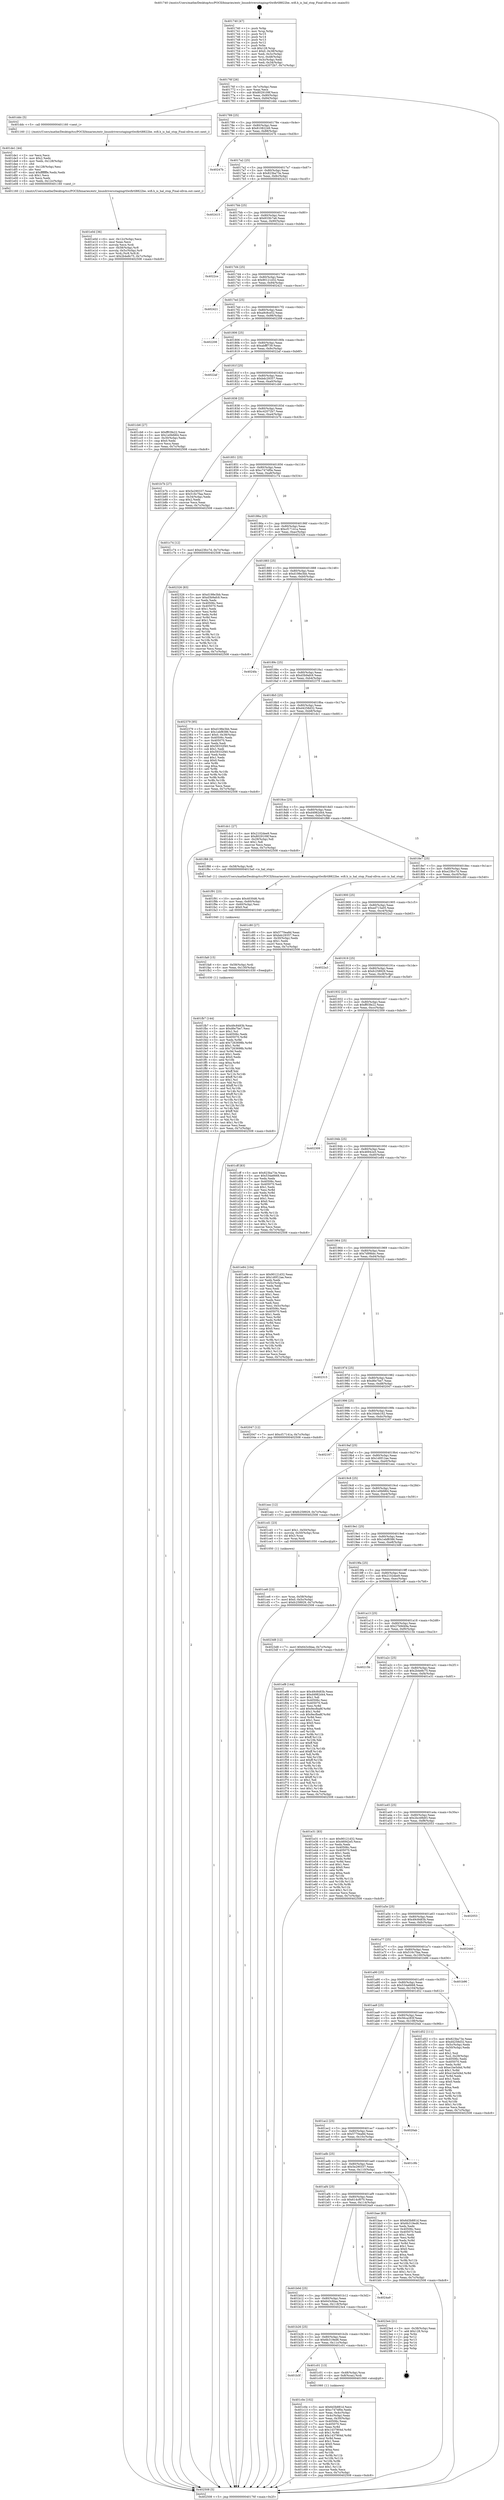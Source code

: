 digraph "0x401740" {
  label = "0x401740 (/mnt/c/Users/mathe/Desktop/tcc/POCII/binaries/extr_linuxdriversstagingrtlwifirtl8822be..wifi.h_is_hal_stop_Final-ollvm.out::main(0))"
  labelloc = "t"
  node[shape=record]

  Entry [label="",width=0.3,height=0.3,shape=circle,fillcolor=black,style=filled]
  "0x40176f" [label="{
     0x40176f [26]\l
     | [instrs]\l
     &nbsp;&nbsp;0x40176f \<+3\>: mov -0x7c(%rbp),%eax\l
     &nbsp;&nbsp;0x401772 \<+2\>: mov %eax,%ecx\l
     &nbsp;&nbsp;0x401774 \<+6\>: sub $0x8029109f,%ecx\l
     &nbsp;&nbsp;0x40177a \<+3\>: mov %eax,-0x80(%rbp)\l
     &nbsp;&nbsp;0x40177d \<+6\>: mov %ecx,-0x84(%rbp)\l
     &nbsp;&nbsp;0x401783 \<+6\>: je 0000000000401ddc \<main+0x69c\>\l
  }"]
  "0x401ddc" [label="{
     0x401ddc [5]\l
     | [instrs]\l
     &nbsp;&nbsp;0x401ddc \<+5\>: call 0000000000401160 \<next_i\>\l
     | [calls]\l
     &nbsp;&nbsp;0x401160 \{1\} (/mnt/c/Users/mathe/Desktop/tcc/POCII/binaries/extr_linuxdriversstagingrtlwifirtl8822be..wifi.h_is_hal_stop_Final-ollvm.out::next_i)\l
  }"]
  "0x401789" [label="{
     0x401789 [25]\l
     | [instrs]\l
     &nbsp;&nbsp;0x401789 \<+5\>: jmp 000000000040178e \<main+0x4e\>\l
     &nbsp;&nbsp;0x40178e \<+3\>: mov -0x80(%rbp),%eax\l
     &nbsp;&nbsp;0x401791 \<+5\>: sub $0x81082249,%eax\l
     &nbsp;&nbsp;0x401796 \<+6\>: mov %eax,-0x88(%rbp)\l
     &nbsp;&nbsp;0x40179c \<+6\>: je 000000000040247b \<main+0xd3b\>\l
  }"]
  Exit [label="",width=0.3,height=0.3,shape=circle,fillcolor=black,style=filled,peripheries=2]
  "0x40247b" [label="{
     0x40247b\l
  }", style=dashed]
  "0x4017a2" [label="{
     0x4017a2 [25]\l
     | [instrs]\l
     &nbsp;&nbsp;0x4017a2 \<+5\>: jmp 00000000004017a7 \<main+0x67\>\l
     &nbsp;&nbsp;0x4017a7 \<+3\>: mov -0x80(%rbp),%eax\l
     &nbsp;&nbsp;0x4017aa \<+5\>: sub $0x823ba73e,%eax\l
     &nbsp;&nbsp;0x4017af \<+6\>: mov %eax,-0x8c(%rbp)\l
     &nbsp;&nbsp;0x4017b5 \<+6\>: je 0000000000402415 \<main+0xcd5\>\l
  }"]
  "0x401fb7" [label="{
     0x401fb7 [144]\l
     | [instrs]\l
     &nbsp;&nbsp;0x401fb7 \<+5\>: mov $0x49c8483b,%eax\l
     &nbsp;&nbsp;0x401fbc \<+5\>: mov $0xd6e7be7,%esi\l
     &nbsp;&nbsp;0x401fc1 \<+2\>: mov $0x1,%cl\l
     &nbsp;&nbsp;0x401fc3 \<+7\>: mov 0x40506c,%edx\l
     &nbsp;&nbsp;0x401fca \<+8\>: mov 0x405070,%r8d\l
     &nbsp;&nbsp;0x401fd2 \<+3\>: mov %edx,%r9d\l
     &nbsp;&nbsp;0x401fd5 \<+7\>: add $0x7263698b,%r9d\l
     &nbsp;&nbsp;0x401fdc \<+4\>: sub $0x1,%r9d\l
     &nbsp;&nbsp;0x401fe0 \<+7\>: sub $0x7263698b,%r9d\l
     &nbsp;&nbsp;0x401fe7 \<+4\>: imul %r9d,%edx\l
     &nbsp;&nbsp;0x401feb \<+3\>: and $0x1,%edx\l
     &nbsp;&nbsp;0x401fee \<+3\>: cmp $0x0,%edx\l
     &nbsp;&nbsp;0x401ff1 \<+4\>: sete %r10b\l
     &nbsp;&nbsp;0x401ff5 \<+4\>: cmp $0xa,%r8d\l
     &nbsp;&nbsp;0x401ff9 \<+4\>: setl %r11b\l
     &nbsp;&nbsp;0x401ffd \<+3\>: mov %r10b,%bl\l
     &nbsp;&nbsp;0x402000 \<+3\>: xor $0xff,%bl\l
     &nbsp;&nbsp;0x402003 \<+3\>: mov %r11b,%r14b\l
     &nbsp;&nbsp;0x402006 \<+4\>: xor $0xff,%r14b\l
     &nbsp;&nbsp;0x40200a \<+3\>: xor $0x1,%cl\l
     &nbsp;&nbsp;0x40200d \<+3\>: mov %bl,%r15b\l
     &nbsp;&nbsp;0x402010 \<+4\>: and $0xff,%r15b\l
     &nbsp;&nbsp;0x402014 \<+3\>: and %cl,%r10b\l
     &nbsp;&nbsp;0x402017 \<+3\>: mov %r14b,%r12b\l
     &nbsp;&nbsp;0x40201a \<+4\>: and $0xff,%r12b\l
     &nbsp;&nbsp;0x40201e \<+3\>: and %cl,%r11b\l
     &nbsp;&nbsp;0x402021 \<+3\>: or %r10b,%r15b\l
     &nbsp;&nbsp;0x402024 \<+3\>: or %r11b,%r12b\l
     &nbsp;&nbsp;0x402027 \<+3\>: xor %r12b,%r15b\l
     &nbsp;&nbsp;0x40202a \<+3\>: or %r14b,%bl\l
     &nbsp;&nbsp;0x40202d \<+3\>: xor $0xff,%bl\l
     &nbsp;&nbsp;0x402030 \<+3\>: or $0x1,%cl\l
     &nbsp;&nbsp;0x402033 \<+2\>: and %cl,%bl\l
     &nbsp;&nbsp;0x402035 \<+3\>: or %bl,%r15b\l
     &nbsp;&nbsp;0x402038 \<+4\>: test $0x1,%r15b\l
     &nbsp;&nbsp;0x40203c \<+3\>: cmovne %esi,%eax\l
     &nbsp;&nbsp;0x40203f \<+3\>: mov %eax,-0x7c(%rbp)\l
     &nbsp;&nbsp;0x402042 \<+5\>: jmp 0000000000402508 \<main+0xdc8\>\l
  }"]
  "0x402415" [label="{
     0x402415\l
  }", style=dashed]
  "0x4017bb" [label="{
     0x4017bb [25]\l
     | [instrs]\l
     &nbsp;&nbsp;0x4017bb \<+5\>: jmp 00000000004017c0 \<main+0x80\>\l
     &nbsp;&nbsp;0x4017c0 \<+3\>: mov -0x80(%rbp),%eax\l
     &nbsp;&nbsp;0x4017c3 \<+5\>: sub $0x833fc7a6,%eax\l
     &nbsp;&nbsp;0x4017c8 \<+6\>: mov %eax,-0x90(%rbp)\l
     &nbsp;&nbsp;0x4017ce \<+6\>: je 00000000004022ce \<main+0xb8e\>\l
  }"]
  "0x401fa8" [label="{
     0x401fa8 [15]\l
     | [instrs]\l
     &nbsp;&nbsp;0x401fa8 \<+4\>: mov -0x58(%rbp),%rdi\l
     &nbsp;&nbsp;0x401fac \<+6\>: mov %eax,-0x130(%rbp)\l
     &nbsp;&nbsp;0x401fb2 \<+5\>: call 0000000000401030 \<free@plt\>\l
     | [calls]\l
     &nbsp;&nbsp;0x401030 \{1\} (unknown)\l
  }"]
  "0x4022ce" [label="{
     0x4022ce\l
  }", style=dashed]
  "0x4017d4" [label="{
     0x4017d4 [25]\l
     | [instrs]\l
     &nbsp;&nbsp;0x4017d4 \<+5\>: jmp 00000000004017d9 \<main+0x99\>\l
     &nbsp;&nbsp;0x4017d9 \<+3\>: mov -0x80(%rbp),%eax\l
     &nbsp;&nbsp;0x4017dc \<+5\>: sub $0x90121d32,%eax\l
     &nbsp;&nbsp;0x4017e1 \<+6\>: mov %eax,-0x94(%rbp)\l
     &nbsp;&nbsp;0x4017e7 \<+6\>: je 0000000000402421 \<main+0xce1\>\l
  }"]
  "0x401f91" [label="{
     0x401f91 [23]\l
     | [instrs]\l
     &nbsp;&nbsp;0x401f91 \<+10\>: movabs $0x4030d6,%rdi\l
     &nbsp;&nbsp;0x401f9b \<+3\>: mov %eax,-0x60(%rbp)\l
     &nbsp;&nbsp;0x401f9e \<+3\>: mov -0x60(%rbp),%esi\l
     &nbsp;&nbsp;0x401fa1 \<+2\>: mov $0x0,%al\l
     &nbsp;&nbsp;0x401fa3 \<+5\>: call 0000000000401040 \<printf@plt\>\l
     | [calls]\l
     &nbsp;&nbsp;0x401040 \{1\} (unknown)\l
  }"]
  "0x402421" [label="{
     0x402421\l
  }", style=dashed]
  "0x4017ed" [label="{
     0x4017ed [25]\l
     | [instrs]\l
     &nbsp;&nbsp;0x4017ed \<+5\>: jmp 00000000004017f2 \<main+0xb2\>\l
     &nbsp;&nbsp;0x4017f2 \<+3\>: mov -0x80(%rbp),%eax\l
     &nbsp;&nbsp;0x4017f5 \<+5\>: sub $0xa9c8ce52,%eax\l
     &nbsp;&nbsp;0x4017fa \<+6\>: mov %eax,-0x98(%rbp)\l
     &nbsp;&nbsp;0x401800 \<+6\>: je 0000000000402208 \<main+0xac8\>\l
  }"]
  "0x401e0d" [label="{
     0x401e0d [36]\l
     | [instrs]\l
     &nbsp;&nbsp;0x401e0d \<+6\>: mov -0x12c(%rbp),%ecx\l
     &nbsp;&nbsp;0x401e13 \<+3\>: imul %eax,%ecx\l
     &nbsp;&nbsp;0x401e16 \<+3\>: movslq %ecx,%rdi\l
     &nbsp;&nbsp;0x401e19 \<+4\>: mov -0x58(%rbp),%r8\l
     &nbsp;&nbsp;0x401e1d \<+4\>: movslq -0x5c(%rbp),%r9\l
     &nbsp;&nbsp;0x401e21 \<+4\>: mov %rdi,(%r8,%r9,8)\l
     &nbsp;&nbsp;0x401e25 \<+7\>: movl $0x2b4e8c75,-0x7c(%rbp)\l
     &nbsp;&nbsp;0x401e2c \<+5\>: jmp 0000000000402508 \<main+0xdc8\>\l
  }"]
  "0x402208" [label="{
     0x402208\l
  }", style=dashed]
  "0x401806" [label="{
     0x401806 [25]\l
     | [instrs]\l
     &nbsp;&nbsp;0x401806 \<+5\>: jmp 000000000040180b \<main+0xcb\>\l
     &nbsp;&nbsp;0x40180b \<+3\>: mov -0x80(%rbp),%eax\l
     &nbsp;&nbsp;0x40180e \<+5\>: sub $0xabfff739,%eax\l
     &nbsp;&nbsp;0x401813 \<+6\>: mov %eax,-0x9c(%rbp)\l
     &nbsp;&nbsp;0x401819 \<+6\>: je 00000000004022af \<main+0xb6f\>\l
  }"]
  "0x401de1" [label="{
     0x401de1 [44]\l
     | [instrs]\l
     &nbsp;&nbsp;0x401de1 \<+2\>: xor %ecx,%ecx\l
     &nbsp;&nbsp;0x401de3 \<+5\>: mov $0x2,%edx\l
     &nbsp;&nbsp;0x401de8 \<+6\>: mov %edx,-0x128(%rbp)\l
     &nbsp;&nbsp;0x401dee \<+1\>: cltd\l
     &nbsp;&nbsp;0x401def \<+6\>: mov -0x128(%rbp),%esi\l
     &nbsp;&nbsp;0x401df5 \<+2\>: idiv %esi\l
     &nbsp;&nbsp;0x401df7 \<+6\>: imul $0xfffffffe,%edx,%edx\l
     &nbsp;&nbsp;0x401dfd \<+3\>: sub $0x1,%ecx\l
     &nbsp;&nbsp;0x401e00 \<+2\>: sub %ecx,%edx\l
     &nbsp;&nbsp;0x401e02 \<+6\>: mov %edx,-0x12c(%rbp)\l
     &nbsp;&nbsp;0x401e08 \<+5\>: call 0000000000401160 \<next_i\>\l
     | [calls]\l
     &nbsp;&nbsp;0x401160 \{1\} (/mnt/c/Users/mathe/Desktop/tcc/POCII/binaries/extr_linuxdriversstagingrtlwifirtl8822be..wifi.h_is_hal_stop_Final-ollvm.out::next_i)\l
  }"]
  "0x4022af" [label="{
     0x4022af\l
  }", style=dashed]
  "0x40181f" [label="{
     0x40181f [25]\l
     | [instrs]\l
     &nbsp;&nbsp;0x40181f \<+5\>: jmp 0000000000401824 \<main+0xe4\>\l
     &nbsp;&nbsp;0x401824 \<+3\>: mov -0x80(%rbp),%eax\l
     &nbsp;&nbsp;0x401827 \<+5\>: sub $0xbdc29357,%eax\l
     &nbsp;&nbsp;0x40182c \<+6\>: mov %eax,-0xa0(%rbp)\l
     &nbsp;&nbsp;0x401832 \<+6\>: je 0000000000401cb6 \<main+0x576\>\l
  }"]
  "0x401ce8" [label="{
     0x401ce8 [23]\l
     | [instrs]\l
     &nbsp;&nbsp;0x401ce8 \<+4\>: mov %rax,-0x58(%rbp)\l
     &nbsp;&nbsp;0x401cec \<+7\>: movl $0x0,-0x5c(%rbp)\l
     &nbsp;&nbsp;0x401cf3 \<+7\>: movl $0xfc258929,-0x7c(%rbp)\l
     &nbsp;&nbsp;0x401cfa \<+5\>: jmp 0000000000402508 \<main+0xdc8\>\l
  }"]
  "0x401cb6" [label="{
     0x401cb6 [27]\l
     | [instrs]\l
     &nbsp;&nbsp;0x401cb6 \<+5\>: mov $0xff03fe22,%eax\l
     &nbsp;&nbsp;0x401cbb \<+5\>: mov $0x1e0bfd64,%ecx\l
     &nbsp;&nbsp;0x401cc0 \<+3\>: mov -0x30(%rbp),%edx\l
     &nbsp;&nbsp;0x401cc3 \<+3\>: cmp $0x0,%edx\l
     &nbsp;&nbsp;0x401cc6 \<+3\>: cmove %ecx,%eax\l
     &nbsp;&nbsp;0x401cc9 \<+3\>: mov %eax,-0x7c(%rbp)\l
     &nbsp;&nbsp;0x401ccc \<+5\>: jmp 0000000000402508 \<main+0xdc8\>\l
  }"]
  "0x401838" [label="{
     0x401838 [25]\l
     | [instrs]\l
     &nbsp;&nbsp;0x401838 \<+5\>: jmp 000000000040183d \<main+0xfd\>\l
     &nbsp;&nbsp;0x40183d \<+3\>: mov -0x80(%rbp),%eax\l
     &nbsp;&nbsp;0x401840 \<+5\>: sub $0xc42072b7,%eax\l
     &nbsp;&nbsp;0x401845 \<+6\>: mov %eax,-0xa4(%rbp)\l
     &nbsp;&nbsp;0x40184b \<+6\>: je 0000000000401b7b \<main+0x43b\>\l
  }"]
  "0x401c0e" [label="{
     0x401c0e [102]\l
     | [instrs]\l
     &nbsp;&nbsp;0x401c0e \<+5\>: mov $0x6d3b881d,%ecx\l
     &nbsp;&nbsp;0x401c13 \<+5\>: mov $0xc7474f0e,%edx\l
     &nbsp;&nbsp;0x401c18 \<+3\>: mov %eax,-0x4c(%rbp)\l
     &nbsp;&nbsp;0x401c1b \<+3\>: mov -0x4c(%rbp),%eax\l
     &nbsp;&nbsp;0x401c1e \<+3\>: mov %eax,-0x30(%rbp)\l
     &nbsp;&nbsp;0x401c21 \<+7\>: mov 0x40506c,%eax\l
     &nbsp;&nbsp;0x401c28 \<+7\>: mov 0x405070,%esi\l
     &nbsp;&nbsp;0x401c2f \<+3\>: mov %eax,%r8d\l
     &nbsp;&nbsp;0x401c32 \<+7\>: sub $0x1437904d,%r8d\l
     &nbsp;&nbsp;0x401c39 \<+4\>: sub $0x1,%r8d\l
     &nbsp;&nbsp;0x401c3d \<+7\>: add $0x1437904d,%r8d\l
     &nbsp;&nbsp;0x401c44 \<+4\>: imul %r8d,%eax\l
     &nbsp;&nbsp;0x401c48 \<+3\>: and $0x1,%eax\l
     &nbsp;&nbsp;0x401c4b \<+3\>: cmp $0x0,%eax\l
     &nbsp;&nbsp;0x401c4e \<+4\>: sete %r9b\l
     &nbsp;&nbsp;0x401c52 \<+3\>: cmp $0xa,%esi\l
     &nbsp;&nbsp;0x401c55 \<+4\>: setl %r10b\l
     &nbsp;&nbsp;0x401c59 \<+3\>: mov %r9b,%r11b\l
     &nbsp;&nbsp;0x401c5c \<+3\>: and %r10b,%r11b\l
     &nbsp;&nbsp;0x401c5f \<+3\>: xor %r10b,%r9b\l
     &nbsp;&nbsp;0x401c62 \<+3\>: or %r9b,%r11b\l
     &nbsp;&nbsp;0x401c65 \<+4\>: test $0x1,%r11b\l
     &nbsp;&nbsp;0x401c69 \<+3\>: cmovne %edx,%ecx\l
     &nbsp;&nbsp;0x401c6c \<+3\>: mov %ecx,-0x7c(%rbp)\l
     &nbsp;&nbsp;0x401c6f \<+5\>: jmp 0000000000402508 \<main+0xdc8\>\l
  }"]
  "0x401b7b" [label="{
     0x401b7b [27]\l
     | [instrs]\l
     &nbsp;&nbsp;0x401b7b \<+5\>: mov $0x5e290337,%eax\l
     &nbsp;&nbsp;0x401b80 \<+5\>: mov $0x516c7faa,%ecx\l
     &nbsp;&nbsp;0x401b85 \<+3\>: mov -0x34(%rbp),%edx\l
     &nbsp;&nbsp;0x401b88 \<+3\>: cmp $0x2,%edx\l
     &nbsp;&nbsp;0x401b8b \<+3\>: cmovne %ecx,%eax\l
     &nbsp;&nbsp;0x401b8e \<+3\>: mov %eax,-0x7c(%rbp)\l
     &nbsp;&nbsp;0x401b91 \<+5\>: jmp 0000000000402508 \<main+0xdc8\>\l
  }"]
  "0x401851" [label="{
     0x401851 [25]\l
     | [instrs]\l
     &nbsp;&nbsp;0x401851 \<+5\>: jmp 0000000000401856 \<main+0x116\>\l
     &nbsp;&nbsp;0x401856 \<+3\>: mov -0x80(%rbp),%eax\l
     &nbsp;&nbsp;0x401859 \<+5\>: sub $0xc7474f0e,%eax\l
     &nbsp;&nbsp;0x40185e \<+6\>: mov %eax,-0xa8(%rbp)\l
     &nbsp;&nbsp;0x401864 \<+6\>: je 0000000000401c74 \<main+0x534\>\l
  }"]
  "0x402508" [label="{
     0x402508 [5]\l
     | [instrs]\l
     &nbsp;&nbsp;0x402508 \<+5\>: jmp 000000000040176f \<main+0x2f\>\l
  }"]
  "0x401740" [label="{
     0x401740 [47]\l
     | [instrs]\l
     &nbsp;&nbsp;0x401740 \<+1\>: push %rbp\l
     &nbsp;&nbsp;0x401741 \<+3\>: mov %rsp,%rbp\l
     &nbsp;&nbsp;0x401744 \<+2\>: push %r15\l
     &nbsp;&nbsp;0x401746 \<+2\>: push %r14\l
     &nbsp;&nbsp;0x401748 \<+2\>: push %r13\l
     &nbsp;&nbsp;0x40174a \<+2\>: push %r12\l
     &nbsp;&nbsp;0x40174c \<+1\>: push %rbx\l
     &nbsp;&nbsp;0x40174d \<+7\>: sub $0x128,%rsp\l
     &nbsp;&nbsp;0x401754 \<+7\>: movl $0x0,-0x38(%rbp)\l
     &nbsp;&nbsp;0x40175b \<+3\>: mov %edi,-0x3c(%rbp)\l
     &nbsp;&nbsp;0x40175e \<+4\>: mov %rsi,-0x48(%rbp)\l
     &nbsp;&nbsp;0x401762 \<+3\>: mov -0x3c(%rbp),%edi\l
     &nbsp;&nbsp;0x401765 \<+3\>: mov %edi,-0x34(%rbp)\l
     &nbsp;&nbsp;0x401768 \<+7\>: movl $0xc42072b7,-0x7c(%rbp)\l
  }"]
  "0x401b3f" [label="{
     0x401b3f\l
  }", style=dashed]
  "0x401c74" [label="{
     0x401c74 [12]\l
     | [instrs]\l
     &nbsp;&nbsp;0x401c74 \<+7\>: movl $0xe23fcc7d,-0x7c(%rbp)\l
     &nbsp;&nbsp;0x401c7b \<+5\>: jmp 0000000000402508 \<main+0xdc8\>\l
  }"]
  "0x40186a" [label="{
     0x40186a [25]\l
     | [instrs]\l
     &nbsp;&nbsp;0x40186a \<+5\>: jmp 000000000040186f \<main+0x12f\>\l
     &nbsp;&nbsp;0x40186f \<+3\>: mov -0x80(%rbp),%eax\l
     &nbsp;&nbsp;0x401872 \<+5\>: sub $0xcf17141a,%eax\l
     &nbsp;&nbsp;0x401877 \<+6\>: mov %eax,-0xac(%rbp)\l
     &nbsp;&nbsp;0x40187d \<+6\>: je 0000000000402326 \<main+0xbe6\>\l
  }"]
  "0x401c01" [label="{
     0x401c01 [13]\l
     | [instrs]\l
     &nbsp;&nbsp;0x401c01 \<+4\>: mov -0x48(%rbp),%rax\l
     &nbsp;&nbsp;0x401c05 \<+4\>: mov 0x8(%rax),%rdi\l
     &nbsp;&nbsp;0x401c09 \<+5\>: call 0000000000401060 \<atoi@plt\>\l
     | [calls]\l
     &nbsp;&nbsp;0x401060 \{1\} (unknown)\l
  }"]
  "0x402326" [label="{
     0x402326 [83]\l
     | [instrs]\l
     &nbsp;&nbsp;0x402326 \<+5\>: mov $0xd198e3bb,%eax\l
     &nbsp;&nbsp;0x40232b \<+5\>: mov $0xd3b9afc9,%ecx\l
     &nbsp;&nbsp;0x402330 \<+2\>: xor %edx,%edx\l
     &nbsp;&nbsp;0x402332 \<+7\>: mov 0x40506c,%esi\l
     &nbsp;&nbsp;0x402339 \<+7\>: mov 0x405070,%edi\l
     &nbsp;&nbsp;0x402340 \<+3\>: sub $0x1,%edx\l
     &nbsp;&nbsp;0x402343 \<+3\>: mov %esi,%r8d\l
     &nbsp;&nbsp;0x402346 \<+3\>: add %edx,%r8d\l
     &nbsp;&nbsp;0x402349 \<+4\>: imul %r8d,%esi\l
     &nbsp;&nbsp;0x40234d \<+3\>: and $0x1,%esi\l
     &nbsp;&nbsp;0x402350 \<+3\>: cmp $0x0,%esi\l
     &nbsp;&nbsp;0x402353 \<+4\>: sete %r9b\l
     &nbsp;&nbsp;0x402357 \<+3\>: cmp $0xa,%edi\l
     &nbsp;&nbsp;0x40235a \<+4\>: setl %r10b\l
     &nbsp;&nbsp;0x40235e \<+3\>: mov %r9b,%r11b\l
     &nbsp;&nbsp;0x402361 \<+3\>: and %r10b,%r11b\l
     &nbsp;&nbsp;0x402364 \<+3\>: xor %r10b,%r9b\l
     &nbsp;&nbsp;0x402367 \<+3\>: or %r9b,%r11b\l
     &nbsp;&nbsp;0x40236a \<+4\>: test $0x1,%r11b\l
     &nbsp;&nbsp;0x40236e \<+3\>: cmovne %ecx,%eax\l
     &nbsp;&nbsp;0x402371 \<+3\>: mov %eax,-0x7c(%rbp)\l
     &nbsp;&nbsp;0x402374 \<+5\>: jmp 0000000000402508 \<main+0xdc8\>\l
  }"]
  "0x401883" [label="{
     0x401883 [25]\l
     | [instrs]\l
     &nbsp;&nbsp;0x401883 \<+5\>: jmp 0000000000401888 \<main+0x148\>\l
     &nbsp;&nbsp;0x401888 \<+3\>: mov -0x80(%rbp),%eax\l
     &nbsp;&nbsp;0x40188b \<+5\>: sub $0xd198e3bb,%eax\l
     &nbsp;&nbsp;0x401890 \<+6\>: mov %eax,-0xb0(%rbp)\l
     &nbsp;&nbsp;0x401896 \<+6\>: je 00000000004024fa \<main+0xdba\>\l
  }"]
  "0x401b26" [label="{
     0x401b26 [25]\l
     | [instrs]\l
     &nbsp;&nbsp;0x401b26 \<+5\>: jmp 0000000000401b2b \<main+0x3eb\>\l
     &nbsp;&nbsp;0x401b2b \<+3\>: mov -0x80(%rbp),%eax\l
     &nbsp;&nbsp;0x401b2e \<+5\>: sub $0x6b319ed6,%eax\l
     &nbsp;&nbsp;0x401b33 \<+6\>: mov %eax,-0x11c(%rbp)\l
     &nbsp;&nbsp;0x401b39 \<+6\>: je 0000000000401c01 \<main+0x4c1\>\l
  }"]
  "0x4024fa" [label="{
     0x4024fa\l
  }", style=dashed]
  "0x40189c" [label="{
     0x40189c [25]\l
     | [instrs]\l
     &nbsp;&nbsp;0x40189c \<+5\>: jmp 00000000004018a1 \<main+0x161\>\l
     &nbsp;&nbsp;0x4018a1 \<+3\>: mov -0x80(%rbp),%eax\l
     &nbsp;&nbsp;0x4018a4 \<+5\>: sub $0xd3b9afc9,%eax\l
     &nbsp;&nbsp;0x4018a9 \<+6\>: mov %eax,-0xb4(%rbp)\l
     &nbsp;&nbsp;0x4018af \<+6\>: je 0000000000402379 \<main+0xc39\>\l
  }"]
  "0x4023e4" [label="{
     0x4023e4 [21]\l
     | [instrs]\l
     &nbsp;&nbsp;0x4023e4 \<+3\>: mov -0x38(%rbp),%eax\l
     &nbsp;&nbsp;0x4023e7 \<+7\>: add $0x128,%rsp\l
     &nbsp;&nbsp;0x4023ee \<+1\>: pop %rbx\l
     &nbsp;&nbsp;0x4023ef \<+2\>: pop %r12\l
     &nbsp;&nbsp;0x4023f1 \<+2\>: pop %r13\l
     &nbsp;&nbsp;0x4023f3 \<+2\>: pop %r14\l
     &nbsp;&nbsp;0x4023f5 \<+2\>: pop %r15\l
     &nbsp;&nbsp;0x4023f7 \<+1\>: pop %rbp\l
     &nbsp;&nbsp;0x4023f8 \<+1\>: ret\l
  }"]
  "0x402379" [label="{
     0x402379 [95]\l
     | [instrs]\l
     &nbsp;&nbsp;0x402379 \<+5\>: mov $0xd198e3bb,%eax\l
     &nbsp;&nbsp;0x40237e \<+5\>: mov $0x1ebf8386,%ecx\l
     &nbsp;&nbsp;0x402383 \<+7\>: movl $0x0,-0x38(%rbp)\l
     &nbsp;&nbsp;0x40238a \<+7\>: mov 0x40506c,%edx\l
     &nbsp;&nbsp;0x402391 \<+7\>: mov 0x405070,%esi\l
     &nbsp;&nbsp;0x402398 \<+2\>: mov %edx,%edi\l
     &nbsp;&nbsp;0x40239a \<+6\>: add $0x59332f40,%edi\l
     &nbsp;&nbsp;0x4023a0 \<+3\>: sub $0x1,%edi\l
     &nbsp;&nbsp;0x4023a3 \<+6\>: sub $0x59332f40,%edi\l
     &nbsp;&nbsp;0x4023a9 \<+3\>: imul %edi,%edx\l
     &nbsp;&nbsp;0x4023ac \<+3\>: and $0x1,%edx\l
     &nbsp;&nbsp;0x4023af \<+3\>: cmp $0x0,%edx\l
     &nbsp;&nbsp;0x4023b2 \<+4\>: sete %r8b\l
     &nbsp;&nbsp;0x4023b6 \<+3\>: cmp $0xa,%esi\l
     &nbsp;&nbsp;0x4023b9 \<+4\>: setl %r9b\l
     &nbsp;&nbsp;0x4023bd \<+3\>: mov %r8b,%r10b\l
     &nbsp;&nbsp;0x4023c0 \<+3\>: and %r9b,%r10b\l
     &nbsp;&nbsp;0x4023c3 \<+3\>: xor %r9b,%r8b\l
     &nbsp;&nbsp;0x4023c6 \<+3\>: or %r8b,%r10b\l
     &nbsp;&nbsp;0x4023c9 \<+4\>: test $0x1,%r10b\l
     &nbsp;&nbsp;0x4023cd \<+3\>: cmovne %ecx,%eax\l
     &nbsp;&nbsp;0x4023d0 \<+3\>: mov %eax,-0x7c(%rbp)\l
     &nbsp;&nbsp;0x4023d3 \<+5\>: jmp 0000000000402508 \<main+0xdc8\>\l
  }"]
  "0x4018b5" [label="{
     0x4018b5 [25]\l
     | [instrs]\l
     &nbsp;&nbsp;0x4018b5 \<+5\>: jmp 00000000004018ba \<main+0x17a\>\l
     &nbsp;&nbsp;0x4018ba \<+3\>: mov -0x80(%rbp),%eax\l
     &nbsp;&nbsp;0x4018bd \<+5\>: sub $0xd4258d32,%eax\l
     &nbsp;&nbsp;0x4018c2 \<+6\>: mov %eax,-0xb8(%rbp)\l
     &nbsp;&nbsp;0x4018c8 \<+6\>: je 0000000000401dc1 \<main+0x681\>\l
  }"]
  "0x401b0d" [label="{
     0x401b0d [25]\l
     | [instrs]\l
     &nbsp;&nbsp;0x401b0d \<+5\>: jmp 0000000000401b12 \<main+0x3d2\>\l
     &nbsp;&nbsp;0x401b12 \<+3\>: mov -0x80(%rbp),%eax\l
     &nbsp;&nbsp;0x401b15 \<+5\>: sub $0x643cfdaa,%eax\l
     &nbsp;&nbsp;0x401b1a \<+6\>: mov %eax,-0x118(%rbp)\l
     &nbsp;&nbsp;0x401b20 \<+6\>: je 00000000004023e4 \<main+0xca4\>\l
  }"]
  "0x401dc1" [label="{
     0x401dc1 [27]\l
     | [instrs]\l
     &nbsp;&nbsp;0x401dc1 \<+5\>: mov $0x2102dee9,%eax\l
     &nbsp;&nbsp;0x401dc6 \<+5\>: mov $0x8029109f,%ecx\l
     &nbsp;&nbsp;0x401dcb \<+3\>: mov -0x29(%rbp),%dl\l
     &nbsp;&nbsp;0x401dce \<+3\>: test $0x1,%dl\l
     &nbsp;&nbsp;0x401dd1 \<+3\>: cmovne %ecx,%eax\l
     &nbsp;&nbsp;0x401dd4 \<+3\>: mov %eax,-0x7c(%rbp)\l
     &nbsp;&nbsp;0x401dd7 \<+5\>: jmp 0000000000402508 \<main+0xdc8\>\l
  }"]
  "0x4018ce" [label="{
     0x4018ce [25]\l
     | [instrs]\l
     &nbsp;&nbsp;0x4018ce \<+5\>: jmp 00000000004018d3 \<main+0x193\>\l
     &nbsp;&nbsp;0x4018d3 \<+3\>: mov -0x80(%rbp),%eax\l
     &nbsp;&nbsp;0x4018d6 \<+5\>: sub $0xd4982d44,%eax\l
     &nbsp;&nbsp;0x4018db \<+6\>: mov %eax,-0xbc(%rbp)\l
     &nbsp;&nbsp;0x4018e1 \<+6\>: je 0000000000401f88 \<main+0x848\>\l
  }"]
  "0x4024a9" [label="{
     0x4024a9\l
  }", style=dashed]
  "0x401f88" [label="{
     0x401f88 [9]\l
     | [instrs]\l
     &nbsp;&nbsp;0x401f88 \<+4\>: mov -0x58(%rbp),%rdi\l
     &nbsp;&nbsp;0x401f8c \<+5\>: call 00000000004015a0 \<is_hal_stop\>\l
     | [calls]\l
     &nbsp;&nbsp;0x4015a0 \{1\} (/mnt/c/Users/mathe/Desktop/tcc/POCII/binaries/extr_linuxdriversstagingrtlwifirtl8822be..wifi.h_is_hal_stop_Final-ollvm.out::is_hal_stop)\l
  }"]
  "0x4018e7" [label="{
     0x4018e7 [25]\l
     | [instrs]\l
     &nbsp;&nbsp;0x4018e7 \<+5\>: jmp 00000000004018ec \<main+0x1ac\>\l
     &nbsp;&nbsp;0x4018ec \<+3\>: mov -0x80(%rbp),%eax\l
     &nbsp;&nbsp;0x4018ef \<+5\>: sub $0xe23fcc7d,%eax\l
     &nbsp;&nbsp;0x4018f4 \<+6\>: mov %eax,-0xc0(%rbp)\l
     &nbsp;&nbsp;0x4018fa \<+6\>: je 0000000000401c80 \<main+0x540\>\l
  }"]
  "0x401af4" [label="{
     0x401af4 [25]\l
     | [instrs]\l
     &nbsp;&nbsp;0x401af4 \<+5\>: jmp 0000000000401af9 \<main+0x3b9\>\l
     &nbsp;&nbsp;0x401af9 \<+3\>: mov -0x80(%rbp),%eax\l
     &nbsp;&nbsp;0x401afc \<+5\>: sub $0x614cf070,%eax\l
     &nbsp;&nbsp;0x401b01 \<+6\>: mov %eax,-0x114(%rbp)\l
     &nbsp;&nbsp;0x401b07 \<+6\>: je 00000000004024a9 \<main+0xd69\>\l
  }"]
  "0x401c80" [label="{
     0x401c80 [27]\l
     | [instrs]\l
     &nbsp;&nbsp;0x401c80 \<+5\>: mov $0x5770ea8d,%eax\l
     &nbsp;&nbsp;0x401c85 \<+5\>: mov $0xbdc29357,%ecx\l
     &nbsp;&nbsp;0x401c8a \<+3\>: mov -0x30(%rbp),%edx\l
     &nbsp;&nbsp;0x401c8d \<+3\>: cmp $0x1,%edx\l
     &nbsp;&nbsp;0x401c90 \<+3\>: cmovl %ecx,%eax\l
     &nbsp;&nbsp;0x401c93 \<+3\>: mov %eax,-0x7c(%rbp)\l
     &nbsp;&nbsp;0x401c96 \<+5\>: jmp 0000000000402508 \<main+0xdc8\>\l
  }"]
  "0x401900" [label="{
     0x401900 [25]\l
     | [instrs]\l
     &nbsp;&nbsp;0x401900 \<+5\>: jmp 0000000000401905 \<main+0x1c5\>\l
     &nbsp;&nbsp;0x401905 \<+3\>: mov -0x80(%rbp),%eax\l
     &nbsp;&nbsp;0x401908 \<+5\>: sub $0xed715a05,%eax\l
     &nbsp;&nbsp;0x40190d \<+6\>: mov %eax,-0xc4(%rbp)\l
     &nbsp;&nbsp;0x401913 \<+6\>: je 00000000004022a3 \<main+0xb63\>\l
  }"]
  "0x401bae" [label="{
     0x401bae [83]\l
     | [instrs]\l
     &nbsp;&nbsp;0x401bae \<+5\>: mov $0x6d3b881d,%eax\l
     &nbsp;&nbsp;0x401bb3 \<+5\>: mov $0x6b319ed6,%ecx\l
     &nbsp;&nbsp;0x401bb8 \<+2\>: xor %edx,%edx\l
     &nbsp;&nbsp;0x401bba \<+7\>: mov 0x40506c,%esi\l
     &nbsp;&nbsp;0x401bc1 \<+7\>: mov 0x405070,%edi\l
     &nbsp;&nbsp;0x401bc8 \<+3\>: sub $0x1,%edx\l
     &nbsp;&nbsp;0x401bcb \<+3\>: mov %esi,%r8d\l
     &nbsp;&nbsp;0x401bce \<+3\>: add %edx,%r8d\l
     &nbsp;&nbsp;0x401bd1 \<+4\>: imul %r8d,%esi\l
     &nbsp;&nbsp;0x401bd5 \<+3\>: and $0x1,%esi\l
     &nbsp;&nbsp;0x401bd8 \<+3\>: cmp $0x0,%esi\l
     &nbsp;&nbsp;0x401bdb \<+4\>: sete %r9b\l
     &nbsp;&nbsp;0x401bdf \<+3\>: cmp $0xa,%edi\l
     &nbsp;&nbsp;0x401be2 \<+4\>: setl %r10b\l
     &nbsp;&nbsp;0x401be6 \<+3\>: mov %r9b,%r11b\l
     &nbsp;&nbsp;0x401be9 \<+3\>: and %r10b,%r11b\l
     &nbsp;&nbsp;0x401bec \<+3\>: xor %r10b,%r9b\l
     &nbsp;&nbsp;0x401bef \<+3\>: or %r9b,%r11b\l
     &nbsp;&nbsp;0x401bf2 \<+4\>: test $0x1,%r11b\l
     &nbsp;&nbsp;0x401bf6 \<+3\>: cmovne %ecx,%eax\l
     &nbsp;&nbsp;0x401bf9 \<+3\>: mov %eax,-0x7c(%rbp)\l
     &nbsp;&nbsp;0x401bfc \<+5\>: jmp 0000000000402508 \<main+0xdc8\>\l
  }"]
  "0x4022a3" [label="{
     0x4022a3\l
  }", style=dashed]
  "0x401919" [label="{
     0x401919 [25]\l
     | [instrs]\l
     &nbsp;&nbsp;0x401919 \<+5\>: jmp 000000000040191e \<main+0x1de\>\l
     &nbsp;&nbsp;0x40191e \<+3\>: mov -0x80(%rbp),%eax\l
     &nbsp;&nbsp;0x401921 \<+5\>: sub $0xfc258929,%eax\l
     &nbsp;&nbsp;0x401926 \<+6\>: mov %eax,-0xc8(%rbp)\l
     &nbsp;&nbsp;0x40192c \<+6\>: je 0000000000401cff \<main+0x5bf\>\l
  }"]
  "0x401adb" [label="{
     0x401adb [25]\l
     | [instrs]\l
     &nbsp;&nbsp;0x401adb \<+5\>: jmp 0000000000401ae0 \<main+0x3a0\>\l
     &nbsp;&nbsp;0x401ae0 \<+3\>: mov -0x80(%rbp),%eax\l
     &nbsp;&nbsp;0x401ae3 \<+5\>: sub $0x5e290337,%eax\l
     &nbsp;&nbsp;0x401ae8 \<+6\>: mov %eax,-0x110(%rbp)\l
     &nbsp;&nbsp;0x401aee \<+6\>: je 0000000000401bae \<main+0x46e\>\l
  }"]
  "0x401cff" [label="{
     0x401cff [83]\l
     | [instrs]\l
     &nbsp;&nbsp;0x401cff \<+5\>: mov $0x823ba73e,%eax\l
     &nbsp;&nbsp;0x401d04 \<+5\>: mov $0x534a6668,%ecx\l
     &nbsp;&nbsp;0x401d09 \<+2\>: xor %edx,%edx\l
     &nbsp;&nbsp;0x401d0b \<+7\>: mov 0x40506c,%esi\l
     &nbsp;&nbsp;0x401d12 \<+7\>: mov 0x405070,%edi\l
     &nbsp;&nbsp;0x401d19 \<+3\>: sub $0x1,%edx\l
     &nbsp;&nbsp;0x401d1c \<+3\>: mov %esi,%r8d\l
     &nbsp;&nbsp;0x401d1f \<+3\>: add %edx,%r8d\l
     &nbsp;&nbsp;0x401d22 \<+4\>: imul %r8d,%esi\l
     &nbsp;&nbsp;0x401d26 \<+3\>: and $0x1,%esi\l
     &nbsp;&nbsp;0x401d29 \<+3\>: cmp $0x0,%esi\l
     &nbsp;&nbsp;0x401d2c \<+4\>: sete %r9b\l
     &nbsp;&nbsp;0x401d30 \<+3\>: cmp $0xa,%edi\l
     &nbsp;&nbsp;0x401d33 \<+4\>: setl %r10b\l
     &nbsp;&nbsp;0x401d37 \<+3\>: mov %r9b,%r11b\l
     &nbsp;&nbsp;0x401d3a \<+3\>: and %r10b,%r11b\l
     &nbsp;&nbsp;0x401d3d \<+3\>: xor %r10b,%r9b\l
     &nbsp;&nbsp;0x401d40 \<+3\>: or %r9b,%r11b\l
     &nbsp;&nbsp;0x401d43 \<+4\>: test $0x1,%r11b\l
     &nbsp;&nbsp;0x401d47 \<+3\>: cmovne %ecx,%eax\l
     &nbsp;&nbsp;0x401d4a \<+3\>: mov %eax,-0x7c(%rbp)\l
     &nbsp;&nbsp;0x401d4d \<+5\>: jmp 0000000000402508 \<main+0xdc8\>\l
  }"]
  "0x401932" [label="{
     0x401932 [25]\l
     | [instrs]\l
     &nbsp;&nbsp;0x401932 \<+5\>: jmp 0000000000401937 \<main+0x1f7\>\l
     &nbsp;&nbsp;0x401937 \<+3\>: mov -0x80(%rbp),%eax\l
     &nbsp;&nbsp;0x40193a \<+5\>: sub $0xff03fe22,%eax\l
     &nbsp;&nbsp;0x40193f \<+6\>: mov %eax,-0xcc(%rbp)\l
     &nbsp;&nbsp;0x401945 \<+6\>: je 0000000000402309 \<main+0xbc9\>\l
  }"]
  "0x401c9b" [label="{
     0x401c9b\l
  }", style=dashed]
  "0x402309" [label="{
     0x402309\l
  }", style=dashed]
  "0x40194b" [label="{
     0x40194b [25]\l
     | [instrs]\l
     &nbsp;&nbsp;0x40194b \<+5\>: jmp 0000000000401950 \<main+0x210\>\l
     &nbsp;&nbsp;0x401950 \<+3\>: mov -0x80(%rbp),%eax\l
     &nbsp;&nbsp;0x401953 \<+5\>: sub $0x46942e5,%eax\l
     &nbsp;&nbsp;0x401958 \<+6\>: mov %eax,-0xd0(%rbp)\l
     &nbsp;&nbsp;0x40195e \<+6\>: je 0000000000401e84 \<main+0x744\>\l
  }"]
  "0x401ac2" [label="{
     0x401ac2 [25]\l
     | [instrs]\l
     &nbsp;&nbsp;0x401ac2 \<+5\>: jmp 0000000000401ac7 \<main+0x387\>\l
     &nbsp;&nbsp;0x401ac7 \<+3\>: mov -0x80(%rbp),%eax\l
     &nbsp;&nbsp;0x401aca \<+5\>: sub $0x5770ea8d,%eax\l
     &nbsp;&nbsp;0x401acf \<+6\>: mov %eax,-0x10c(%rbp)\l
     &nbsp;&nbsp;0x401ad5 \<+6\>: je 0000000000401c9b \<main+0x55b\>\l
  }"]
  "0x401e84" [label="{
     0x401e84 [104]\l
     | [instrs]\l
     &nbsp;&nbsp;0x401e84 \<+5\>: mov $0x90121d32,%eax\l
     &nbsp;&nbsp;0x401e89 \<+5\>: mov $0x1d0f12ae,%ecx\l
     &nbsp;&nbsp;0x401e8e \<+2\>: xor %edx,%edx\l
     &nbsp;&nbsp;0x401e90 \<+3\>: mov -0x5c(%rbp),%esi\l
     &nbsp;&nbsp;0x401e93 \<+2\>: mov %edx,%edi\l
     &nbsp;&nbsp;0x401e95 \<+2\>: sub %esi,%edi\l
     &nbsp;&nbsp;0x401e97 \<+2\>: mov %edx,%esi\l
     &nbsp;&nbsp;0x401e99 \<+3\>: sub $0x1,%esi\l
     &nbsp;&nbsp;0x401e9c \<+2\>: add %esi,%edi\l
     &nbsp;&nbsp;0x401e9e \<+2\>: mov %edx,%esi\l
     &nbsp;&nbsp;0x401ea0 \<+2\>: sub %edi,%esi\l
     &nbsp;&nbsp;0x401ea2 \<+3\>: mov %esi,-0x5c(%rbp)\l
     &nbsp;&nbsp;0x401ea5 \<+7\>: mov 0x40506c,%esi\l
     &nbsp;&nbsp;0x401eac \<+7\>: mov 0x405070,%edi\l
     &nbsp;&nbsp;0x401eb3 \<+3\>: sub $0x1,%edx\l
     &nbsp;&nbsp;0x401eb6 \<+3\>: mov %esi,%r8d\l
     &nbsp;&nbsp;0x401eb9 \<+3\>: add %edx,%r8d\l
     &nbsp;&nbsp;0x401ebc \<+4\>: imul %r8d,%esi\l
     &nbsp;&nbsp;0x401ec0 \<+3\>: and $0x1,%esi\l
     &nbsp;&nbsp;0x401ec3 \<+3\>: cmp $0x0,%esi\l
     &nbsp;&nbsp;0x401ec6 \<+4\>: sete %r9b\l
     &nbsp;&nbsp;0x401eca \<+3\>: cmp $0xa,%edi\l
     &nbsp;&nbsp;0x401ecd \<+4\>: setl %r10b\l
     &nbsp;&nbsp;0x401ed1 \<+3\>: mov %r9b,%r11b\l
     &nbsp;&nbsp;0x401ed4 \<+3\>: and %r10b,%r11b\l
     &nbsp;&nbsp;0x401ed7 \<+3\>: xor %r10b,%r9b\l
     &nbsp;&nbsp;0x401eda \<+3\>: or %r9b,%r11b\l
     &nbsp;&nbsp;0x401edd \<+4\>: test $0x1,%r11b\l
     &nbsp;&nbsp;0x401ee1 \<+3\>: cmovne %ecx,%eax\l
     &nbsp;&nbsp;0x401ee4 \<+3\>: mov %eax,-0x7c(%rbp)\l
     &nbsp;&nbsp;0x401ee7 \<+5\>: jmp 0000000000402508 \<main+0xdc8\>\l
  }"]
  "0x401964" [label="{
     0x401964 [25]\l
     | [instrs]\l
     &nbsp;&nbsp;0x401964 \<+5\>: jmp 0000000000401969 \<main+0x229\>\l
     &nbsp;&nbsp;0x401969 \<+3\>: mov -0x80(%rbp),%eax\l
     &nbsp;&nbsp;0x40196c \<+5\>: sub $0x7d99bbc,%eax\l
     &nbsp;&nbsp;0x401971 \<+6\>: mov %eax,-0xd4(%rbp)\l
     &nbsp;&nbsp;0x401977 \<+6\>: je 0000000000402315 \<main+0xbd5\>\l
  }"]
  "0x4020ab" [label="{
     0x4020ab\l
  }", style=dashed]
  "0x402315" [label="{
     0x402315\l
  }", style=dashed]
  "0x40197d" [label="{
     0x40197d [25]\l
     | [instrs]\l
     &nbsp;&nbsp;0x40197d \<+5\>: jmp 0000000000401982 \<main+0x242\>\l
     &nbsp;&nbsp;0x401982 \<+3\>: mov -0x80(%rbp),%eax\l
     &nbsp;&nbsp;0x401985 \<+5\>: sub $0xd6e7be7,%eax\l
     &nbsp;&nbsp;0x40198a \<+6\>: mov %eax,-0xd8(%rbp)\l
     &nbsp;&nbsp;0x401990 \<+6\>: je 0000000000402047 \<main+0x907\>\l
  }"]
  "0x401aa9" [label="{
     0x401aa9 [25]\l
     | [instrs]\l
     &nbsp;&nbsp;0x401aa9 \<+5\>: jmp 0000000000401aae \<main+0x36e\>\l
     &nbsp;&nbsp;0x401aae \<+3\>: mov -0x80(%rbp),%eax\l
     &nbsp;&nbsp;0x401ab1 \<+5\>: sub $0x56ca283f,%eax\l
     &nbsp;&nbsp;0x401ab6 \<+6\>: mov %eax,-0x108(%rbp)\l
     &nbsp;&nbsp;0x401abc \<+6\>: je 00000000004020ab \<main+0x96b\>\l
  }"]
  "0x402047" [label="{
     0x402047 [12]\l
     | [instrs]\l
     &nbsp;&nbsp;0x402047 \<+7\>: movl $0xcf17141a,-0x7c(%rbp)\l
     &nbsp;&nbsp;0x40204e \<+5\>: jmp 0000000000402508 \<main+0xdc8\>\l
  }"]
  "0x401996" [label="{
     0x401996 [25]\l
     | [instrs]\l
     &nbsp;&nbsp;0x401996 \<+5\>: jmp 000000000040199b \<main+0x25b\>\l
     &nbsp;&nbsp;0x40199b \<+3\>: mov -0x80(%rbp),%eax\l
     &nbsp;&nbsp;0x40199e \<+5\>: sub $0x164eb162,%eax\l
     &nbsp;&nbsp;0x4019a3 \<+6\>: mov %eax,-0xdc(%rbp)\l
     &nbsp;&nbsp;0x4019a9 \<+6\>: je 0000000000402167 \<main+0xa27\>\l
  }"]
  "0x401d52" [label="{
     0x401d52 [111]\l
     | [instrs]\l
     &nbsp;&nbsp;0x401d52 \<+5\>: mov $0x823ba73e,%eax\l
     &nbsp;&nbsp;0x401d57 \<+5\>: mov $0xd4258d32,%ecx\l
     &nbsp;&nbsp;0x401d5c \<+3\>: mov -0x5c(%rbp),%edx\l
     &nbsp;&nbsp;0x401d5f \<+3\>: cmp -0x50(%rbp),%edx\l
     &nbsp;&nbsp;0x401d62 \<+4\>: setl %sil\l
     &nbsp;&nbsp;0x401d66 \<+4\>: and $0x1,%sil\l
     &nbsp;&nbsp;0x401d6a \<+4\>: mov %sil,-0x29(%rbp)\l
     &nbsp;&nbsp;0x401d6e \<+7\>: mov 0x40506c,%edx\l
     &nbsp;&nbsp;0x401d75 \<+7\>: mov 0x405070,%edi\l
     &nbsp;&nbsp;0x401d7c \<+3\>: mov %edx,%r8d\l
     &nbsp;&nbsp;0x401d7f \<+7\>: sub $0xe1be5d4d,%r8d\l
     &nbsp;&nbsp;0x401d86 \<+4\>: sub $0x1,%r8d\l
     &nbsp;&nbsp;0x401d8a \<+7\>: add $0xe1be5d4d,%r8d\l
     &nbsp;&nbsp;0x401d91 \<+4\>: imul %r8d,%edx\l
     &nbsp;&nbsp;0x401d95 \<+3\>: and $0x1,%edx\l
     &nbsp;&nbsp;0x401d98 \<+3\>: cmp $0x0,%edx\l
     &nbsp;&nbsp;0x401d9b \<+4\>: sete %sil\l
     &nbsp;&nbsp;0x401d9f \<+3\>: cmp $0xa,%edi\l
     &nbsp;&nbsp;0x401da2 \<+4\>: setl %r9b\l
     &nbsp;&nbsp;0x401da6 \<+3\>: mov %sil,%r10b\l
     &nbsp;&nbsp;0x401da9 \<+3\>: and %r9b,%r10b\l
     &nbsp;&nbsp;0x401dac \<+3\>: xor %r9b,%sil\l
     &nbsp;&nbsp;0x401daf \<+3\>: or %sil,%r10b\l
     &nbsp;&nbsp;0x401db2 \<+4\>: test $0x1,%r10b\l
     &nbsp;&nbsp;0x401db6 \<+3\>: cmovne %ecx,%eax\l
     &nbsp;&nbsp;0x401db9 \<+3\>: mov %eax,-0x7c(%rbp)\l
     &nbsp;&nbsp;0x401dbc \<+5\>: jmp 0000000000402508 \<main+0xdc8\>\l
  }"]
  "0x402167" [label="{
     0x402167\l
  }", style=dashed]
  "0x4019af" [label="{
     0x4019af [25]\l
     | [instrs]\l
     &nbsp;&nbsp;0x4019af \<+5\>: jmp 00000000004019b4 \<main+0x274\>\l
     &nbsp;&nbsp;0x4019b4 \<+3\>: mov -0x80(%rbp),%eax\l
     &nbsp;&nbsp;0x4019b7 \<+5\>: sub $0x1d0f12ae,%eax\l
     &nbsp;&nbsp;0x4019bc \<+6\>: mov %eax,-0xe0(%rbp)\l
     &nbsp;&nbsp;0x4019c2 \<+6\>: je 0000000000401eec \<main+0x7ac\>\l
  }"]
  "0x401a90" [label="{
     0x401a90 [25]\l
     | [instrs]\l
     &nbsp;&nbsp;0x401a90 \<+5\>: jmp 0000000000401a95 \<main+0x355\>\l
     &nbsp;&nbsp;0x401a95 \<+3\>: mov -0x80(%rbp),%eax\l
     &nbsp;&nbsp;0x401a98 \<+5\>: sub $0x534a6668,%eax\l
     &nbsp;&nbsp;0x401a9d \<+6\>: mov %eax,-0x104(%rbp)\l
     &nbsp;&nbsp;0x401aa3 \<+6\>: je 0000000000401d52 \<main+0x612\>\l
  }"]
  "0x401eec" [label="{
     0x401eec [12]\l
     | [instrs]\l
     &nbsp;&nbsp;0x401eec \<+7\>: movl $0xfc258929,-0x7c(%rbp)\l
     &nbsp;&nbsp;0x401ef3 \<+5\>: jmp 0000000000402508 \<main+0xdc8\>\l
  }"]
  "0x4019c8" [label="{
     0x4019c8 [25]\l
     | [instrs]\l
     &nbsp;&nbsp;0x4019c8 \<+5\>: jmp 00000000004019cd \<main+0x28d\>\l
     &nbsp;&nbsp;0x4019cd \<+3\>: mov -0x80(%rbp),%eax\l
     &nbsp;&nbsp;0x4019d0 \<+5\>: sub $0x1e0bfd64,%eax\l
     &nbsp;&nbsp;0x4019d5 \<+6\>: mov %eax,-0xe4(%rbp)\l
     &nbsp;&nbsp;0x4019db \<+6\>: je 0000000000401cd1 \<main+0x591\>\l
  }"]
  "0x401b96" [label="{
     0x401b96\l
  }", style=dashed]
  "0x401cd1" [label="{
     0x401cd1 [23]\l
     | [instrs]\l
     &nbsp;&nbsp;0x401cd1 \<+7\>: movl $0x1,-0x50(%rbp)\l
     &nbsp;&nbsp;0x401cd8 \<+4\>: movslq -0x50(%rbp),%rax\l
     &nbsp;&nbsp;0x401cdc \<+4\>: shl $0x3,%rax\l
     &nbsp;&nbsp;0x401ce0 \<+3\>: mov %rax,%rdi\l
     &nbsp;&nbsp;0x401ce3 \<+5\>: call 0000000000401050 \<malloc@plt\>\l
     | [calls]\l
     &nbsp;&nbsp;0x401050 \{1\} (unknown)\l
  }"]
  "0x4019e1" [label="{
     0x4019e1 [25]\l
     | [instrs]\l
     &nbsp;&nbsp;0x4019e1 \<+5\>: jmp 00000000004019e6 \<main+0x2a6\>\l
     &nbsp;&nbsp;0x4019e6 \<+3\>: mov -0x80(%rbp),%eax\l
     &nbsp;&nbsp;0x4019e9 \<+5\>: sub $0x1ebf8386,%eax\l
     &nbsp;&nbsp;0x4019ee \<+6\>: mov %eax,-0xe8(%rbp)\l
     &nbsp;&nbsp;0x4019f4 \<+6\>: je 00000000004023d8 \<main+0xc98\>\l
  }"]
  "0x401a77" [label="{
     0x401a77 [25]\l
     | [instrs]\l
     &nbsp;&nbsp;0x401a77 \<+5\>: jmp 0000000000401a7c \<main+0x33c\>\l
     &nbsp;&nbsp;0x401a7c \<+3\>: mov -0x80(%rbp),%eax\l
     &nbsp;&nbsp;0x401a7f \<+5\>: sub $0x516c7faa,%eax\l
     &nbsp;&nbsp;0x401a84 \<+6\>: mov %eax,-0x100(%rbp)\l
     &nbsp;&nbsp;0x401a8a \<+6\>: je 0000000000401b96 \<main+0x456\>\l
  }"]
  "0x4023d8" [label="{
     0x4023d8 [12]\l
     | [instrs]\l
     &nbsp;&nbsp;0x4023d8 \<+7\>: movl $0x643cfdaa,-0x7c(%rbp)\l
     &nbsp;&nbsp;0x4023df \<+5\>: jmp 0000000000402508 \<main+0xdc8\>\l
  }"]
  "0x4019fa" [label="{
     0x4019fa [25]\l
     | [instrs]\l
     &nbsp;&nbsp;0x4019fa \<+5\>: jmp 00000000004019ff \<main+0x2bf\>\l
     &nbsp;&nbsp;0x4019ff \<+3\>: mov -0x80(%rbp),%eax\l
     &nbsp;&nbsp;0x401a02 \<+5\>: sub $0x2102dee9,%eax\l
     &nbsp;&nbsp;0x401a07 \<+6\>: mov %eax,-0xec(%rbp)\l
     &nbsp;&nbsp;0x401a0d \<+6\>: je 0000000000401ef8 \<main+0x7b8\>\l
  }"]
  "0x402440" [label="{
     0x402440\l
  }", style=dashed]
  "0x401ef8" [label="{
     0x401ef8 [144]\l
     | [instrs]\l
     &nbsp;&nbsp;0x401ef8 \<+5\>: mov $0x49c8483b,%eax\l
     &nbsp;&nbsp;0x401efd \<+5\>: mov $0xd4982d44,%ecx\l
     &nbsp;&nbsp;0x401f02 \<+2\>: mov $0x1,%dl\l
     &nbsp;&nbsp;0x401f04 \<+7\>: mov 0x40506c,%esi\l
     &nbsp;&nbsp;0x401f0b \<+7\>: mov 0x405070,%edi\l
     &nbsp;&nbsp;0x401f12 \<+3\>: mov %esi,%r8d\l
     &nbsp;&nbsp;0x401f15 \<+7\>: add $0x9ecfba8f,%r8d\l
     &nbsp;&nbsp;0x401f1c \<+4\>: sub $0x1,%r8d\l
     &nbsp;&nbsp;0x401f20 \<+7\>: sub $0x9ecfba8f,%r8d\l
     &nbsp;&nbsp;0x401f27 \<+4\>: imul %r8d,%esi\l
     &nbsp;&nbsp;0x401f2b \<+3\>: and $0x1,%esi\l
     &nbsp;&nbsp;0x401f2e \<+3\>: cmp $0x0,%esi\l
     &nbsp;&nbsp;0x401f31 \<+4\>: sete %r9b\l
     &nbsp;&nbsp;0x401f35 \<+3\>: cmp $0xa,%edi\l
     &nbsp;&nbsp;0x401f38 \<+4\>: setl %r10b\l
     &nbsp;&nbsp;0x401f3c \<+3\>: mov %r9b,%r11b\l
     &nbsp;&nbsp;0x401f3f \<+4\>: xor $0xff,%r11b\l
     &nbsp;&nbsp;0x401f43 \<+3\>: mov %r10b,%bl\l
     &nbsp;&nbsp;0x401f46 \<+3\>: xor $0xff,%bl\l
     &nbsp;&nbsp;0x401f49 \<+3\>: xor $0x1,%dl\l
     &nbsp;&nbsp;0x401f4c \<+3\>: mov %r11b,%r14b\l
     &nbsp;&nbsp;0x401f4f \<+4\>: and $0xff,%r14b\l
     &nbsp;&nbsp;0x401f53 \<+3\>: and %dl,%r9b\l
     &nbsp;&nbsp;0x401f56 \<+3\>: mov %bl,%r15b\l
     &nbsp;&nbsp;0x401f59 \<+4\>: and $0xff,%r15b\l
     &nbsp;&nbsp;0x401f5d \<+3\>: and %dl,%r10b\l
     &nbsp;&nbsp;0x401f60 \<+3\>: or %r9b,%r14b\l
     &nbsp;&nbsp;0x401f63 \<+3\>: or %r10b,%r15b\l
     &nbsp;&nbsp;0x401f66 \<+3\>: xor %r15b,%r14b\l
     &nbsp;&nbsp;0x401f69 \<+3\>: or %bl,%r11b\l
     &nbsp;&nbsp;0x401f6c \<+4\>: xor $0xff,%r11b\l
     &nbsp;&nbsp;0x401f70 \<+3\>: or $0x1,%dl\l
     &nbsp;&nbsp;0x401f73 \<+3\>: and %dl,%r11b\l
     &nbsp;&nbsp;0x401f76 \<+3\>: or %r11b,%r14b\l
     &nbsp;&nbsp;0x401f79 \<+4\>: test $0x1,%r14b\l
     &nbsp;&nbsp;0x401f7d \<+3\>: cmovne %ecx,%eax\l
     &nbsp;&nbsp;0x401f80 \<+3\>: mov %eax,-0x7c(%rbp)\l
     &nbsp;&nbsp;0x401f83 \<+5\>: jmp 0000000000402508 \<main+0xdc8\>\l
  }"]
  "0x401a13" [label="{
     0x401a13 [25]\l
     | [instrs]\l
     &nbsp;&nbsp;0x401a13 \<+5\>: jmp 0000000000401a18 \<main+0x2d8\>\l
     &nbsp;&nbsp;0x401a18 \<+3\>: mov -0x80(%rbp),%eax\l
     &nbsp;&nbsp;0x401a1b \<+5\>: sub $0x27b9d49a,%eax\l
     &nbsp;&nbsp;0x401a20 \<+6\>: mov %eax,-0xf0(%rbp)\l
     &nbsp;&nbsp;0x401a26 \<+6\>: je 000000000040215b \<main+0xa1b\>\l
  }"]
  "0x401a5e" [label="{
     0x401a5e [25]\l
     | [instrs]\l
     &nbsp;&nbsp;0x401a5e \<+5\>: jmp 0000000000401a63 \<main+0x323\>\l
     &nbsp;&nbsp;0x401a63 \<+3\>: mov -0x80(%rbp),%eax\l
     &nbsp;&nbsp;0x401a66 \<+5\>: sub $0x49c8483b,%eax\l
     &nbsp;&nbsp;0x401a6b \<+6\>: mov %eax,-0xfc(%rbp)\l
     &nbsp;&nbsp;0x401a71 \<+6\>: je 0000000000402440 \<main+0xd00\>\l
  }"]
  "0x40215b" [label="{
     0x40215b\l
  }", style=dashed]
  "0x401a2c" [label="{
     0x401a2c [25]\l
     | [instrs]\l
     &nbsp;&nbsp;0x401a2c \<+5\>: jmp 0000000000401a31 \<main+0x2f1\>\l
     &nbsp;&nbsp;0x401a31 \<+3\>: mov -0x80(%rbp),%eax\l
     &nbsp;&nbsp;0x401a34 \<+5\>: sub $0x2b4e8c75,%eax\l
     &nbsp;&nbsp;0x401a39 \<+6\>: mov %eax,-0xf4(%rbp)\l
     &nbsp;&nbsp;0x401a3f \<+6\>: je 0000000000401e31 \<main+0x6f1\>\l
  }"]
  "0x402053" [label="{
     0x402053\l
  }", style=dashed]
  "0x401e31" [label="{
     0x401e31 [83]\l
     | [instrs]\l
     &nbsp;&nbsp;0x401e31 \<+5\>: mov $0x90121d32,%eax\l
     &nbsp;&nbsp;0x401e36 \<+5\>: mov $0x46942e5,%ecx\l
     &nbsp;&nbsp;0x401e3b \<+2\>: xor %edx,%edx\l
     &nbsp;&nbsp;0x401e3d \<+7\>: mov 0x40506c,%esi\l
     &nbsp;&nbsp;0x401e44 \<+7\>: mov 0x405070,%edi\l
     &nbsp;&nbsp;0x401e4b \<+3\>: sub $0x1,%edx\l
     &nbsp;&nbsp;0x401e4e \<+3\>: mov %esi,%r8d\l
     &nbsp;&nbsp;0x401e51 \<+3\>: add %edx,%r8d\l
     &nbsp;&nbsp;0x401e54 \<+4\>: imul %r8d,%esi\l
     &nbsp;&nbsp;0x401e58 \<+3\>: and $0x1,%esi\l
     &nbsp;&nbsp;0x401e5b \<+3\>: cmp $0x0,%esi\l
     &nbsp;&nbsp;0x401e5e \<+4\>: sete %r9b\l
     &nbsp;&nbsp;0x401e62 \<+3\>: cmp $0xa,%edi\l
     &nbsp;&nbsp;0x401e65 \<+4\>: setl %r10b\l
     &nbsp;&nbsp;0x401e69 \<+3\>: mov %r9b,%r11b\l
     &nbsp;&nbsp;0x401e6c \<+3\>: and %r10b,%r11b\l
     &nbsp;&nbsp;0x401e6f \<+3\>: xor %r10b,%r9b\l
     &nbsp;&nbsp;0x401e72 \<+3\>: or %r9b,%r11b\l
     &nbsp;&nbsp;0x401e75 \<+4\>: test $0x1,%r11b\l
     &nbsp;&nbsp;0x401e79 \<+3\>: cmovne %ecx,%eax\l
     &nbsp;&nbsp;0x401e7c \<+3\>: mov %eax,-0x7c(%rbp)\l
     &nbsp;&nbsp;0x401e7f \<+5\>: jmp 0000000000402508 \<main+0xdc8\>\l
  }"]
  "0x401a45" [label="{
     0x401a45 [25]\l
     | [instrs]\l
     &nbsp;&nbsp;0x401a45 \<+5\>: jmp 0000000000401a4a \<main+0x30a\>\l
     &nbsp;&nbsp;0x401a4a \<+3\>: mov -0x80(%rbp),%eax\l
     &nbsp;&nbsp;0x401a4d \<+5\>: sub $0x2bc49b83,%eax\l
     &nbsp;&nbsp;0x401a52 \<+6\>: mov %eax,-0xf8(%rbp)\l
     &nbsp;&nbsp;0x401a58 \<+6\>: je 0000000000402053 \<main+0x913\>\l
  }"]
  Entry -> "0x401740" [label=" 1"]
  "0x40176f" -> "0x401ddc" [label=" 1"]
  "0x40176f" -> "0x401789" [label=" 23"]
  "0x4023e4" -> Exit [label=" 1"]
  "0x401789" -> "0x40247b" [label=" 0"]
  "0x401789" -> "0x4017a2" [label=" 23"]
  "0x4023d8" -> "0x402508" [label=" 1"]
  "0x4017a2" -> "0x402415" [label=" 0"]
  "0x4017a2" -> "0x4017bb" [label=" 23"]
  "0x402379" -> "0x402508" [label=" 1"]
  "0x4017bb" -> "0x4022ce" [label=" 0"]
  "0x4017bb" -> "0x4017d4" [label=" 23"]
  "0x402326" -> "0x402508" [label=" 1"]
  "0x4017d4" -> "0x402421" [label=" 0"]
  "0x4017d4" -> "0x4017ed" [label=" 23"]
  "0x402047" -> "0x402508" [label=" 1"]
  "0x4017ed" -> "0x402208" [label=" 0"]
  "0x4017ed" -> "0x401806" [label=" 23"]
  "0x401fb7" -> "0x402508" [label=" 1"]
  "0x401806" -> "0x4022af" [label=" 0"]
  "0x401806" -> "0x40181f" [label=" 23"]
  "0x401fa8" -> "0x401fb7" [label=" 1"]
  "0x40181f" -> "0x401cb6" [label=" 1"]
  "0x40181f" -> "0x401838" [label=" 22"]
  "0x401f91" -> "0x401fa8" [label=" 1"]
  "0x401838" -> "0x401b7b" [label=" 1"]
  "0x401838" -> "0x401851" [label=" 21"]
  "0x401b7b" -> "0x402508" [label=" 1"]
  "0x401740" -> "0x40176f" [label=" 1"]
  "0x402508" -> "0x40176f" [label=" 23"]
  "0x401f88" -> "0x401f91" [label=" 1"]
  "0x401851" -> "0x401c74" [label=" 1"]
  "0x401851" -> "0x40186a" [label=" 20"]
  "0x401ef8" -> "0x402508" [label=" 1"]
  "0x40186a" -> "0x402326" [label=" 1"]
  "0x40186a" -> "0x401883" [label=" 19"]
  "0x401eec" -> "0x402508" [label=" 1"]
  "0x401883" -> "0x4024fa" [label=" 0"]
  "0x401883" -> "0x40189c" [label=" 19"]
  "0x401e31" -> "0x402508" [label=" 1"]
  "0x40189c" -> "0x402379" [label=" 1"]
  "0x40189c" -> "0x4018b5" [label=" 18"]
  "0x401e0d" -> "0x402508" [label=" 1"]
  "0x4018b5" -> "0x401dc1" [label=" 2"]
  "0x4018b5" -> "0x4018ce" [label=" 16"]
  "0x401ddc" -> "0x401de1" [label=" 1"]
  "0x4018ce" -> "0x401f88" [label=" 1"]
  "0x4018ce" -> "0x4018e7" [label=" 15"]
  "0x401dc1" -> "0x402508" [label=" 2"]
  "0x4018e7" -> "0x401c80" [label=" 1"]
  "0x4018e7" -> "0x401900" [label=" 14"]
  "0x401cff" -> "0x402508" [label=" 2"]
  "0x401900" -> "0x4022a3" [label=" 0"]
  "0x401900" -> "0x401919" [label=" 14"]
  "0x401ce8" -> "0x402508" [label=" 1"]
  "0x401919" -> "0x401cff" [label=" 2"]
  "0x401919" -> "0x401932" [label=" 12"]
  "0x401cb6" -> "0x402508" [label=" 1"]
  "0x401932" -> "0x402309" [label=" 0"]
  "0x401932" -> "0x40194b" [label=" 12"]
  "0x401c80" -> "0x402508" [label=" 1"]
  "0x40194b" -> "0x401e84" [label=" 1"]
  "0x40194b" -> "0x401964" [label=" 11"]
  "0x401c0e" -> "0x402508" [label=" 1"]
  "0x401964" -> "0x402315" [label=" 0"]
  "0x401964" -> "0x40197d" [label=" 11"]
  "0x401c01" -> "0x401c0e" [label=" 1"]
  "0x40197d" -> "0x402047" [label=" 1"]
  "0x40197d" -> "0x401996" [label=" 10"]
  "0x401b26" -> "0x401c01" [label=" 1"]
  "0x401996" -> "0x402167" [label=" 0"]
  "0x401996" -> "0x4019af" [label=" 10"]
  "0x401e84" -> "0x402508" [label=" 1"]
  "0x4019af" -> "0x401eec" [label=" 1"]
  "0x4019af" -> "0x4019c8" [label=" 9"]
  "0x401b0d" -> "0x4023e4" [label=" 1"]
  "0x4019c8" -> "0x401cd1" [label=" 1"]
  "0x4019c8" -> "0x4019e1" [label=" 8"]
  "0x401de1" -> "0x401e0d" [label=" 1"]
  "0x4019e1" -> "0x4023d8" [label=" 1"]
  "0x4019e1" -> "0x4019fa" [label=" 7"]
  "0x401af4" -> "0x4024a9" [label=" 0"]
  "0x4019fa" -> "0x401ef8" [label=" 1"]
  "0x4019fa" -> "0x401a13" [label=" 6"]
  "0x401d52" -> "0x402508" [label=" 2"]
  "0x401a13" -> "0x40215b" [label=" 0"]
  "0x401a13" -> "0x401a2c" [label=" 6"]
  "0x401adb" -> "0x401af4" [label=" 2"]
  "0x401a2c" -> "0x401e31" [label=" 1"]
  "0x401a2c" -> "0x401a45" [label=" 5"]
  "0x401adb" -> "0x401bae" [label=" 1"]
  "0x401a45" -> "0x402053" [label=" 0"]
  "0x401a45" -> "0x401a5e" [label=" 5"]
  "0x401bae" -> "0x402508" [label=" 1"]
  "0x401a5e" -> "0x402440" [label=" 0"]
  "0x401a5e" -> "0x401a77" [label=" 5"]
  "0x401af4" -> "0x401b0d" [label=" 2"]
  "0x401a77" -> "0x401b96" [label=" 0"]
  "0x401a77" -> "0x401a90" [label=" 5"]
  "0x401b0d" -> "0x401b26" [label=" 1"]
  "0x401a90" -> "0x401d52" [label=" 2"]
  "0x401a90" -> "0x401aa9" [label=" 3"]
  "0x401b26" -> "0x401b3f" [label=" 0"]
  "0x401aa9" -> "0x4020ab" [label=" 0"]
  "0x401aa9" -> "0x401ac2" [label=" 3"]
  "0x401c74" -> "0x402508" [label=" 1"]
  "0x401ac2" -> "0x401c9b" [label=" 0"]
  "0x401ac2" -> "0x401adb" [label=" 3"]
  "0x401cd1" -> "0x401ce8" [label=" 1"]
}
